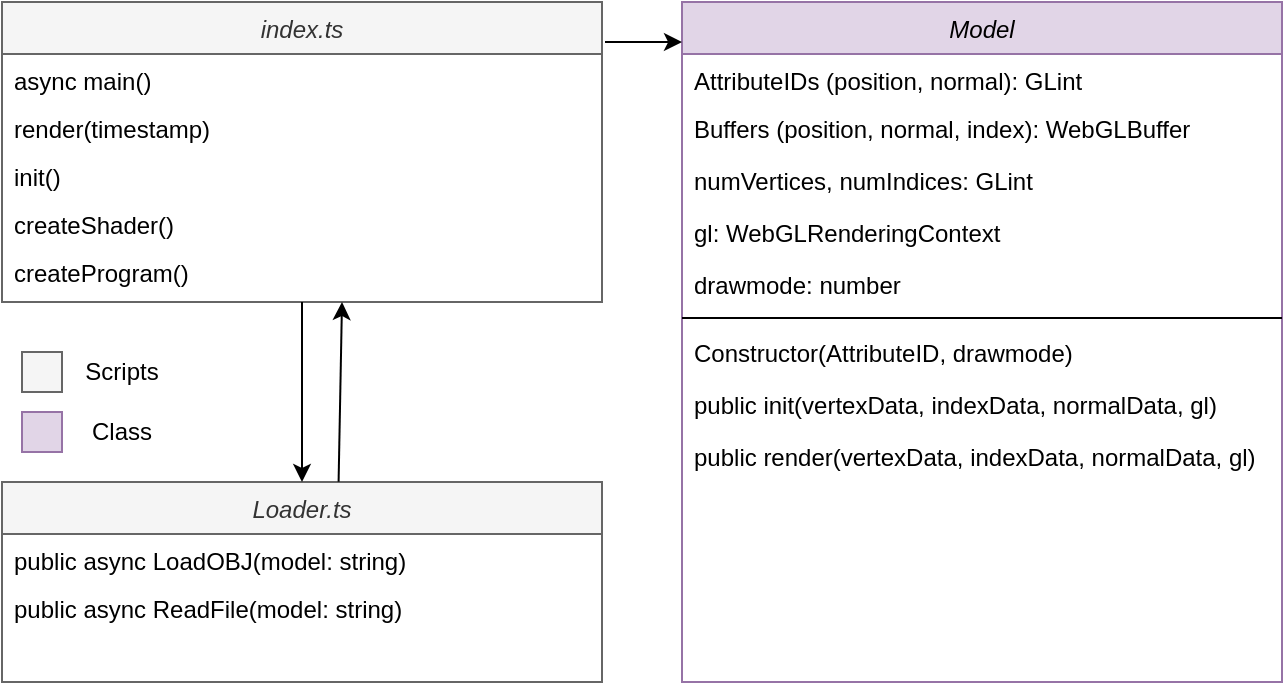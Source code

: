 <mxfile version="20.6.0"><diagram id="C5RBs43oDa-KdzZeNtuy" name="Page-1"><mxGraphModel dx="981" dy="538" grid="1" gridSize="10" guides="1" tooltips="1" connect="1" arrows="1" fold="1" page="1" pageScale="1" pageWidth="827" pageHeight="1169" math="0" shadow="0"><root><mxCell id="WIyWlLk6GJQsqaUBKTNV-0"/><mxCell id="WIyWlLk6GJQsqaUBKTNV-1" parent="WIyWlLk6GJQsqaUBKTNV-0"/><mxCell id="zkfFHV4jXpPFQw0GAbJ--0" value="Model" style="swimlane;fontStyle=2;align=center;verticalAlign=top;childLayout=stackLayout;horizontal=1;startSize=26;horizontalStack=0;resizeParent=1;resizeLast=0;collapsible=1;marginBottom=0;rounded=0;shadow=0;strokeWidth=1;fillColor=#e1d5e7;strokeColor=#9673a6;" parent="WIyWlLk6GJQsqaUBKTNV-1" vertex="1"><mxGeometry x="430" y="40" width="300" height="340" as="geometry"><mxRectangle x="230" y="140" width="160" height="26" as="alternateBounds"/></mxGeometry></mxCell><mxCell id="zkfFHV4jXpPFQw0GAbJ--1" value="AttributeIDs (position, normal): GLint&#xA;" style="text;align=left;verticalAlign=top;spacingLeft=4;spacingRight=4;overflow=hidden;rotatable=0;points=[[0,0.5],[1,0.5]];portConstraint=eastwest;" parent="zkfFHV4jXpPFQw0GAbJ--0" vertex="1"><mxGeometry y="26" width="300" height="24" as="geometry"/></mxCell><mxCell id="zkfFHV4jXpPFQw0GAbJ--2" value="Buffers (position, normal, index): WebGLBuffer" style="text;align=left;verticalAlign=top;spacingLeft=4;spacingRight=4;overflow=hidden;rotatable=0;points=[[0,0.5],[1,0.5]];portConstraint=eastwest;rounded=0;shadow=0;html=0;" parent="zkfFHV4jXpPFQw0GAbJ--0" vertex="1"><mxGeometry y="50" width="300" height="26" as="geometry"/></mxCell><mxCell id="zkfFHV4jXpPFQw0GAbJ--3" value="numVertices, numIndices: GLint" style="text;align=left;verticalAlign=top;spacingLeft=4;spacingRight=4;overflow=hidden;rotatable=0;points=[[0,0.5],[1,0.5]];portConstraint=eastwest;rounded=0;shadow=0;html=0;" parent="zkfFHV4jXpPFQw0GAbJ--0" vertex="1"><mxGeometry y="76" width="300" height="26" as="geometry"/></mxCell><mxCell id="ddMBwT2aPCV6fHb5aI7i-3" value="gl: WebGLRenderingContext" style="text;align=left;verticalAlign=top;spacingLeft=4;spacingRight=4;overflow=hidden;rotatable=0;points=[[0,0.5],[1,0.5]];portConstraint=eastwest;rounded=0;shadow=0;html=0;" vertex="1" parent="zkfFHV4jXpPFQw0GAbJ--0"><mxGeometry y="102" width="300" height="26" as="geometry"/></mxCell><mxCell id="ddMBwT2aPCV6fHb5aI7i-4" value="drawmode: number" style="text;align=left;verticalAlign=top;spacingLeft=4;spacingRight=4;overflow=hidden;rotatable=0;points=[[0,0.5],[1,0.5]];portConstraint=eastwest;rounded=0;shadow=0;html=0;" vertex="1" parent="zkfFHV4jXpPFQw0GAbJ--0"><mxGeometry y="128" width="300" height="26" as="geometry"/></mxCell><mxCell id="zkfFHV4jXpPFQw0GAbJ--4" value="" style="line;html=1;strokeWidth=1;align=left;verticalAlign=middle;spacingTop=-1;spacingLeft=3;spacingRight=3;rotatable=1;labelPosition=right;points=[];portConstraint=eastwest;movable=1;resizable=1;deletable=1;editable=1;connectable=1;" parent="zkfFHV4jXpPFQw0GAbJ--0" vertex="1"><mxGeometry y="154" width="300" height="8" as="geometry"/></mxCell><mxCell id="ddMBwT2aPCV6fHb5aI7i-5" value="Constructor(AttributeID, drawmode)" style="text;align=left;verticalAlign=top;spacingLeft=4;spacingRight=4;overflow=hidden;rotatable=0;points=[[0,0.5],[1,0.5]];portConstraint=eastwest;rounded=0;shadow=0;html=0;" vertex="1" parent="zkfFHV4jXpPFQw0GAbJ--0"><mxGeometry y="162" width="300" height="26" as="geometry"/></mxCell><mxCell id="ddMBwT2aPCV6fHb5aI7i-6" value="public init(vertexData, indexData, normalData, gl)" style="text;align=left;verticalAlign=top;spacingLeft=4;spacingRight=4;overflow=hidden;rotatable=0;points=[[0,0.5],[1,0.5]];portConstraint=eastwest;rounded=0;shadow=0;html=0;" vertex="1" parent="zkfFHV4jXpPFQw0GAbJ--0"><mxGeometry y="188" width="300" height="26" as="geometry"/></mxCell><mxCell id="ddMBwT2aPCV6fHb5aI7i-7" value="public render(vertexData, indexData, normalData, gl)" style="text;align=left;verticalAlign=top;spacingLeft=4;spacingRight=4;overflow=hidden;rotatable=0;points=[[0,0.5],[1,0.5]];portConstraint=eastwest;rounded=0;shadow=0;html=0;" vertex="1" parent="zkfFHV4jXpPFQw0GAbJ--0"><mxGeometry y="214" width="300" height="26" as="geometry"/></mxCell><mxCell id="ddMBwT2aPCV6fHb5aI7i-36" value="index.ts" style="swimlane;fontStyle=2;align=center;verticalAlign=top;childLayout=stackLayout;horizontal=1;startSize=26;horizontalStack=0;resizeParent=1;resizeLast=0;collapsible=1;marginBottom=0;rounded=0;shadow=0;strokeWidth=1;fillColor=#f5f5f5;strokeColor=#666666;fontColor=#333333;" vertex="1" parent="WIyWlLk6GJQsqaUBKTNV-1"><mxGeometry x="90" y="40" width="300" height="150" as="geometry"><mxRectangle x="230" y="140" width="160" height="26" as="alternateBounds"/></mxGeometry></mxCell><mxCell id="ddMBwT2aPCV6fHb5aI7i-51" value="async main()&#xA;" style="text;align=left;verticalAlign=top;spacingLeft=4;spacingRight=4;overflow=hidden;rotatable=0;points=[[0,0.5],[1,0.5]];portConstraint=eastwest;" vertex="1" parent="ddMBwT2aPCV6fHb5aI7i-36"><mxGeometry y="26" width="300" height="24" as="geometry"/></mxCell><mxCell id="ddMBwT2aPCV6fHb5aI7i-52" value="render(timestamp)" style="text;align=left;verticalAlign=top;spacingLeft=4;spacingRight=4;overflow=hidden;rotatable=0;points=[[0,0.5],[1,0.5]];portConstraint=eastwest;" vertex="1" parent="ddMBwT2aPCV6fHb5aI7i-36"><mxGeometry y="50" width="300" height="24" as="geometry"/></mxCell><mxCell id="ddMBwT2aPCV6fHb5aI7i-53" value="init()" style="text;align=left;verticalAlign=top;spacingLeft=4;spacingRight=4;overflow=hidden;rotatable=0;points=[[0,0.5],[1,0.5]];portConstraint=eastwest;" vertex="1" parent="ddMBwT2aPCV6fHb5aI7i-36"><mxGeometry y="74" width="300" height="24" as="geometry"/></mxCell><mxCell id="ddMBwT2aPCV6fHb5aI7i-55" value="createShader()" style="text;align=left;verticalAlign=top;spacingLeft=4;spacingRight=4;overflow=hidden;rotatable=0;points=[[0,0.5],[1,0.5]];portConstraint=eastwest;" vertex="1" parent="ddMBwT2aPCV6fHb5aI7i-36"><mxGeometry y="98" width="300" height="24" as="geometry"/></mxCell><mxCell id="ddMBwT2aPCV6fHb5aI7i-54" value="createProgram()" style="text;align=left;verticalAlign=top;spacingLeft=4;spacingRight=4;overflow=hidden;rotatable=0;points=[[0,0.5],[1,0.5]];portConstraint=eastwest;" vertex="1" parent="ddMBwT2aPCV6fHb5aI7i-36"><mxGeometry y="122" width="300" height="24" as="geometry"/></mxCell><mxCell id="ddMBwT2aPCV6fHb5aI7i-48" value="Loader.ts" style="swimlane;fontStyle=2;align=center;verticalAlign=top;childLayout=stackLayout;horizontal=1;startSize=26;horizontalStack=0;resizeParent=1;resizeLast=0;collapsible=1;marginBottom=0;rounded=0;shadow=0;strokeWidth=1;fillColor=#f5f5f5;strokeColor=#666666;fontColor=#333333;" vertex="1" parent="WIyWlLk6GJQsqaUBKTNV-1"><mxGeometry x="90" y="280" width="300" height="100" as="geometry"><mxRectangle x="230" y="140" width="160" height="26" as="alternateBounds"/></mxGeometry></mxCell><mxCell id="ddMBwT2aPCV6fHb5aI7i-49" value="public async LoadOBJ(model: string)" style="text;align=left;verticalAlign=top;spacingLeft=4;spacingRight=4;overflow=hidden;rotatable=0;points=[[0,0.5],[1,0.5]];portConstraint=eastwest;" vertex="1" parent="ddMBwT2aPCV6fHb5aI7i-48"><mxGeometry y="26" width="300" height="24" as="geometry"/></mxCell><mxCell id="ddMBwT2aPCV6fHb5aI7i-50" value="public async ReadFile(model: string)" style="text;align=left;verticalAlign=top;spacingLeft=4;spacingRight=4;overflow=hidden;rotatable=0;points=[[0,0.5],[1,0.5]];portConstraint=eastwest;" vertex="1" parent="ddMBwT2aPCV6fHb5aI7i-48"><mxGeometry y="50" width="300" height="24" as="geometry"/></mxCell><mxCell id="ddMBwT2aPCV6fHb5aI7i-56" value="" style="endArrow=classic;html=1;rounded=0;exitX=0.5;exitY=1;exitDx=0;exitDy=0;" edge="1" parent="WIyWlLk6GJQsqaUBKTNV-1" source="ddMBwT2aPCV6fHb5aI7i-36" target="ddMBwT2aPCV6fHb5aI7i-48"><mxGeometry width="50" height="50" relative="1" as="geometry"><mxPoint x="20" y="250" as="sourcePoint"/><mxPoint x="70" y="200" as="targetPoint"/></mxGeometry></mxCell><mxCell id="ddMBwT2aPCV6fHb5aI7i-58" value="" style="endArrow=classic;html=1;rounded=0;exitX=0.561;exitY=-0.001;exitDx=0;exitDy=0;exitPerimeter=0;" edge="1" parent="WIyWlLk6GJQsqaUBKTNV-1" source="ddMBwT2aPCV6fHb5aI7i-48"><mxGeometry width="50" height="50" relative="1" as="geometry"><mxPoint x="300" y="270" as="sourcePoint"/><mxPoint x="260" y="190" as="targetPoint"/></mxGeometry></mxCell><mxCell id="ddMBwT2aPCV6fHb5aI7i-59" value="" style="endArrow=classic;html=1;rounded=0;exitX=1.005;exitY=0.133;exitDx=0;exitDy=0;exitPerimeter=0;entryX=0;entryY=0.059;entryDx=0;entryDy=0;entryPerimeter=0;" edge="1" parent="WIyWlLk6GJQsqaUBKTNV-1" source="ddMBwT2aPCV6fHb5aI7i-36" target="zkfFHV4jXpPFQw0GAbJ--0"><mxGeometry width="50" height="50" relative="1" as="geometry"><mxPoint x="370" y="280" as="sourcePoint"/><mxPoint x="470" y="60" as="targetPoint"/></mxGeometry></mxCell><mxCell id="ddMBwT2aPCV6fHb5aI7i-64" value="" style="group" vertex="1" connectable="0" parent="WIyWlLk6GJQsqaUBKTNV-1"><mxGeometry x="100" y="210" width="80" height="60" as="geometry"/></mxCell><mxCell id="ddMBwT2aPCV6fHb5aI7i-60" value="" style="rounded=0;whiteSpace=wrap;html=1;fillColor=#f5f5f5;fontColor=#333333;strokeColor=#666666;" vertex="1" parent="ddMBwT2aPCV6fHb5aI7i-64"><mxGeometry y="5" width="20" height="20" as="geometry"/></mxCell><mxCell id="ddMBwT2aPCV6fHb5aI7i-61" value="Scripts" style="text;html=1;strokeColor=none;fillColor=none;align=center;verticalAlign=middle;whiteSpace=wrap;rounded=0;" vertex="1" parent="ddMBwT2aPCV6fHb5aI7i-64"><mxGeometry x="20" width="60" height="30" as="geometry"/></mxCell><mxCell id="ddMBwT2aPCV6fHb5aI7i-62" value="" style="rounded=0;whiteSpace=wrap;html=1;fillColor=#e1d5e7;strokeColor=#9673a6;" vertex="1" parent="ddMBwT2aPCV6fHb5aI7i-64"><mxGeometry y="35" width="20" height="20" as="geometry"/></mxCell><mxCell id="ddMBwT2aPCV6fHb5aI7i-63" value="Class" style="text;html=1;strokeColor=none;fillColor=none;align=center;verticalAlign=middle;whiteSpace=wrap;rounded=0;" vertex="1" parent="ddMBwT2aPCV6fHb5aI7i-64"><mxGeometry x="20" y="30" width="60" height="30" as="geometry"/></mxCell></root></mxGraphModel></diagram></mxfile>